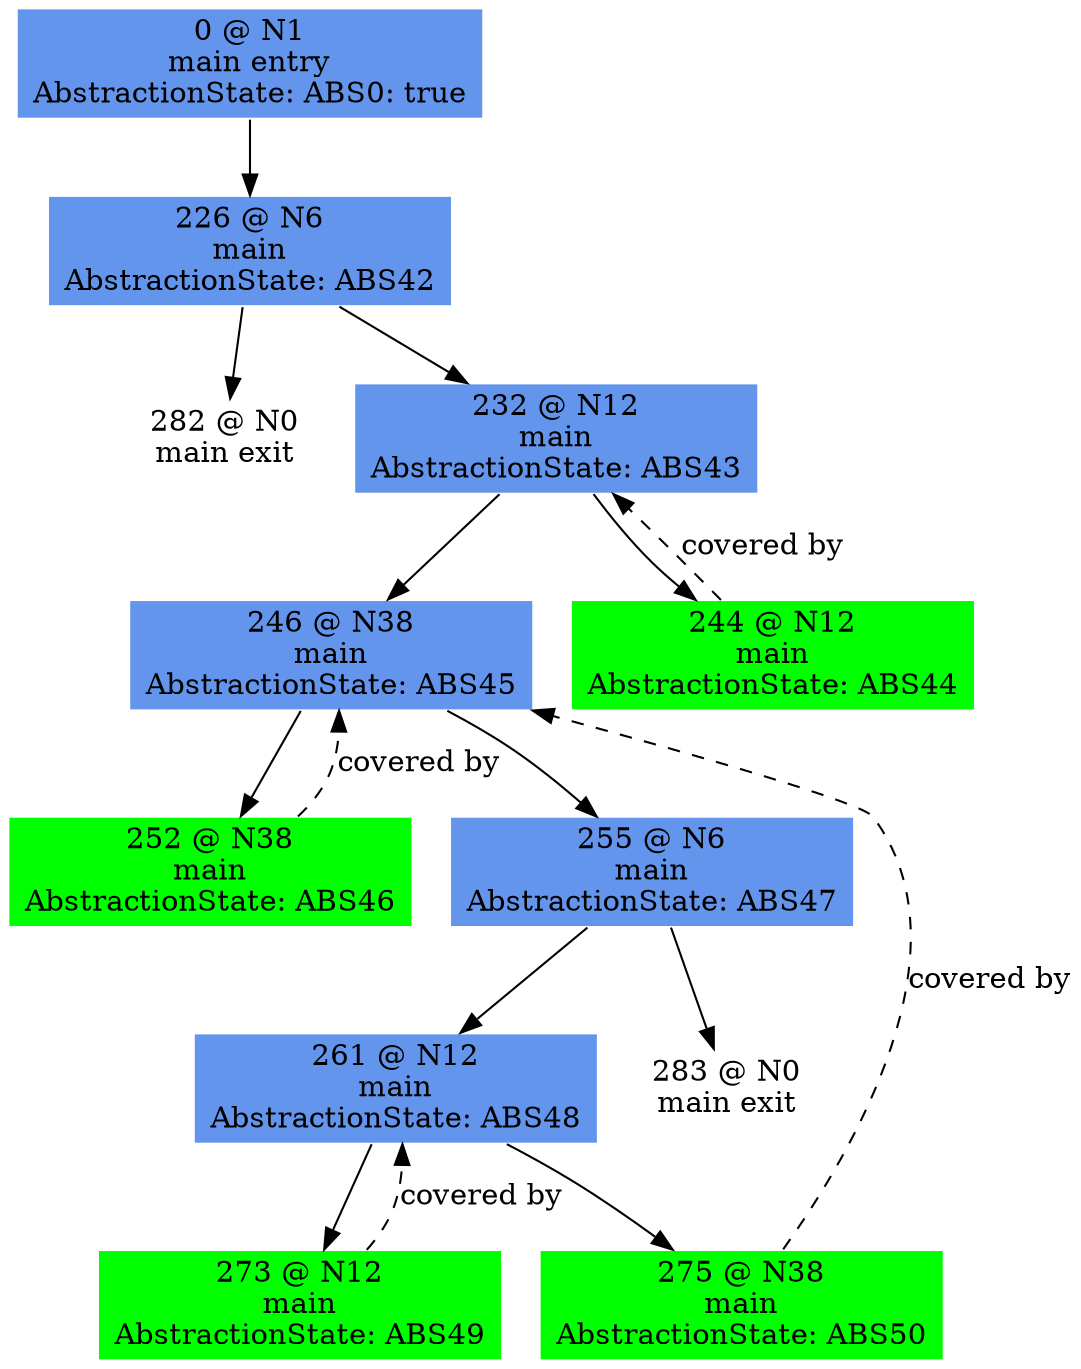digraph ARG {
node [style="filled" shape="box" color="white"]
0 [fillcolor="cornflowerblue" label="0 @ N1\nmain entry\nAbstractionState: ABS0: true\n" id="0"]
226 [fillcolor="cornflowerblue" label="226 @ N6\nmain\nAbstractionState: ABS42\n" id="226"]
282 [label="282 @ N0\nmain exit\n" id="282"]
232 [fillcolor="cornflowerblue" label="232 @ N12\nmain\nAbstractionState: ABS43\n" id="232"]
246 [fillcolor="cornflowerblue" label="246 @ N38\nmain\nAbstractionState: ABS45\n" id="246"]
252 [fillcolor="green" label="252 @ N38\nmain\nAbstractionState: ABS46\n" id="252"]
255 [fillcolor="cornflowerblue" label="255 @ N6\nmain\nAbstractionState: ABS47\n" id="255"]
283 [label="283 @ N0\nmain exit\n" id="283"]
261 [fillcolor="cornflowerblue" label="261 @ N12\nmain\nAbstractionState: ABS48\n" id="261"]
275 [fillcolor="green" label="275 @ N38\nmain\nAbstractionState: ABS50\n" id="275"]
273 [fillcolor="green" label="273 @ N12\nmain\nAbstractionState: ABS49\n" id="273"]
244 [fillcolor="green" label="244 @ N12\nmain\nAbstractionState: ABS44\n" id="244"]
0 -> 226 []
226 -> 232 []
226 -> 282 []
244 -> 232 [style="dashed" weight="0" label="covered by"]
232 -> 244 []
232 -> 246 []
252 -> 246 [style="dashed" weight="0" label="covered by"]
275 -> 246 [style="dashed" weight="0" label="covered by"]
246 -> 255 []
246 -> 252 []
255 -> 261 []
255 -> 283 []
273 -> 261 [style="dashed" weight="0" label="covered by"]
261 -> 273 []
261 -> 275 []
}
